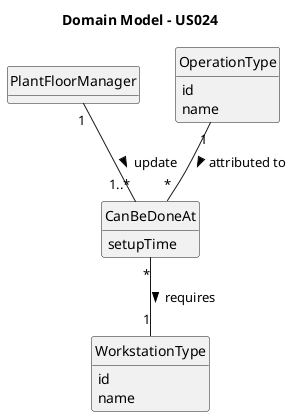 @startuml
skinparam monochrome true
skinparam packageStyle rectangle
skinparam shadowing false

skinparam classAttributeIconSize 0

hide circle
hide methods

title Domain Model - US024

class PlantFloorManager {
}

class OperationType {
    id
    name
}

class CanBeDoneAt {
    setupTime
}

class WorkstationType {
    id
    name
}

PlantFloorManager "1" -- "1..*" CanBeDoneAt : update >
OperationType "1" -- "*" CanBeDoneAt : attributed to >
CanBeDoneAt "*" -- "1" WorkstationType : requires >

@enduml
